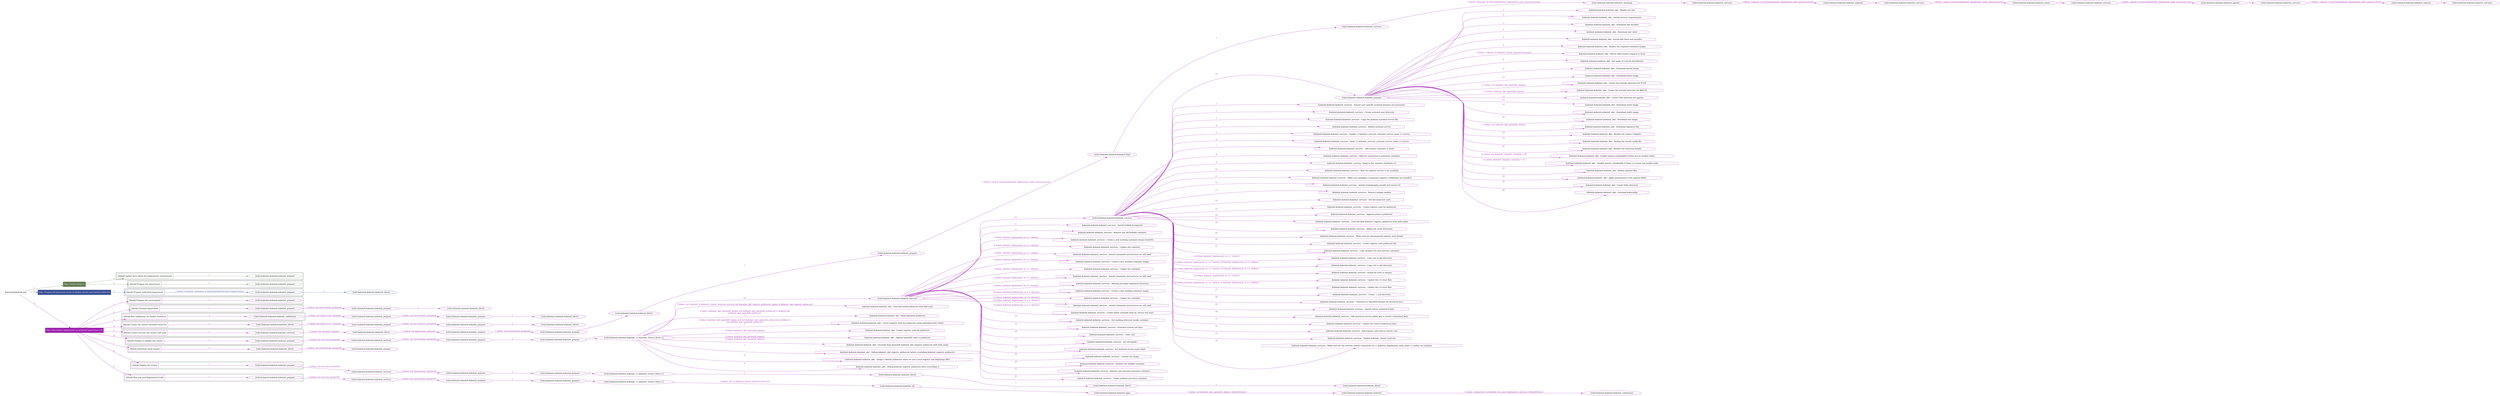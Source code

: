 digraph {
	graph [concentrate=true ordering=in rankdir=LR ratio=fill]
	edge [esep=5 sep=10]
	"kubeinit/playbook.yml" [id=root_node style=dotted]
	play_6b01f119 [label="Play: Initial setup (1)" color="#627b51" fontcolor="#ffffff" id=play_6b01f119 shape=box style=filled tooltip=localhost]
	"kubeinit/playbook.yml" -> play_6b01f119 [label="1 " color="#627b51" fontcolor="#627b51" id=edge_0e6b8274 labeltooltip="1 " tooltip="1 "]
	subgraph "kubeinit.kubeinit.kubeinit_prepare" {
		role_12e9d688 [label="[role] kubeinit.kubeinit.kubeinit_prepare" color="#627b51" id=role_12e9d688 tooltip="kubeinit.kubeinit.kubeinit_prepare"]
	}
	subgraph "kubeinit.kubeinit.kubeinit_prepare" {
		role_a6970807 [label="[role] kubeinit.kubeinit.kubeinit_prepare" color="#627b51" id=role_a6970807 tooltip="kubeinit.kubeinit.kubeinit_prepare"]
	}
	subgraph "Play: Initial setup (1)" {
		play_6b01f119 -> block_c36ad104 [label=1 color="#627b51" fontcolor="#627b51" id=edge_57f77101 labeltooltip=1 tooltip=1]
		subgraph cluster_block_c36ad104 {
			block_c36ad104 [label="[block] Gather facts about the deployment environment" color="#627b51" id=block_c36ad104 labeltooltip="Gather facts about the deployment environment" shape=box tooltip="Gather facts about the deployment environment"]
			block_c36ad104 -> role_12e9d688 [label="1 " color="#627b51" fontcolor="#627b51" id=edge_a6c8e911 labeltooltip="1 " tooltip="1 "]
		}
		play_6b01f119 -> block_74dfea87 [label=2 color="#627b51" fontcolor="#627b51" id=edge_cfc34dd5 labeltooltip=2 tooltip=2]
		subgraph cluster_block_74dfea87 {
			block_74dfea87 [label="[block] Prepare the hypervisors" color="#627b51" id=block_74dfea87 labeltooltip="Prepare the hypervisors" shape=box tooltip="Prepare the hypervisors"]
			block_74dfea87 -> role_a6970807 [label="1 " color="#627b51" fontcolor="#627b51" id=edge_df7b4f0a labeltooltip="1 " tooltip="1 "]
		}
	}
	play_11a14009 [label="Play: Prepare all hypervisor hosts to deploy service and cluster nodes (0)" color="#384e94" fontcolor="#ffffff" id=play_11a14009 shape=box style=filled tooltip="Play: Prepare all hypervisor hosts to deploy service and cluster nodes (0)"]
	"kubeinit/playbook.yml" -> play_11a14009 [label="2 " color="#384e94" fontcolor="#384e94" id=edge_da2bd3c5 labeltooltip="2 " tooltip="2 "]
	subgraph "kubeinit.kubeinit.kubeinit_libvirt" {
		role_afe6960c [label="[role] kubeinit.kubeinit.kubeinit_libvirt" color="#384e94" id=role_afe6960c tooltip="kubeinit.kubeinit.kubeinit_libvirt"]
	}
	subgraph "kubeinit.kubeinit.kubeinit_prepare" {
		role_d658faea [label="[role] kubeinit.kubeinit.kubeinit_prepare" color="#384e94" id=role_d658faea tooltip="kubeinit.kubeinit.kubeinit_prepare"]
		role_d658faea -> role_afe6960c [label="1 " color="#384e94" fontcolor="#384e94" id=edge_b61eb505 labeltooltip="1 " tooltip="1 "]
	}
	subgraph "Play: Prepare all hypervisor hosts to deploy service and cluster nodes (0)" {
		play_11a14009 -> block_240fe611 [label=1 color="#384e94" fontcolor="#384e94" id=edge_bfe19447 labeltooltip=1 tooltip=1]
		subgraph cluster_block_240fe611 {
			block_240fe611 [label="[block] Prepare individual hypervisors" color="#384e94" id=block_240fe611 labeltooltip="Prepare individual hypervisors" shape=box tooltip="Prepare individual hypervisors"]
			block_240fe611 -> role_d658faea [label="1 [when: inventory_hostname in hostvars['kubeinit-facts'].hypervisors]" color="#384e94" fontcolor="#384e94" id=edge_86c84667 labeltooltip="1 [when: inventory_hostname in hostvars['kubeinit-facts'].hypervisors]" tooltip="1 [when: inventory_hostname in hostvars['kubeinit-facts'].hypervisors]"]
		}
	}
	play_733ce718 [label="Play: Run cluster deployment on prepared hypervisors (1)" color="#9e1fad" fontcolor="#ffffff" id=play_733ce718 shape=box style=filled tooltip=localhost]
	"kubeinit/playbook.yml" -> play_733ce718 [label="3 " color="#9e1fad" fontcolor="#9e1fad" id=edge_ca2f5aad labeltooltip="3 " tooltip="3 "]
	subgraph "kubeinit.kubeinit.kubeinit_prepare" {
		role_c03ed5c9 [label="[role] kubeinit.kubeinit.kubeinit_prepare" color="#9e1fad" id=role_c03ed5c9 tooltip="kubeinit.kubeinit.kubeinit_prepare"]
	}
	subgraph "kubeinit.kubeinit.kubeinit_libvirt" {
		role_b3076f9a [label="[role] kubeinit.kubeinit.kubeinit_libvirt" color="#9e1fad" id=role_b3076f9a tooltip="kubeinit.kubeinit.kubeinit_libvirt"]
	}
	subgraph "kubeinit.kubeinit.kubeinit_prepare" {
		role_d14c53f7 [label="[role] kubeinit.kubeinit.kubeinit_prepare" color="#9e1fad" id=role_d14c53f7 tooltip="kubeinit.kubeinit.kubeinit_prepare"]
		role_d14c53f7 -> role_b3076f9a [label="1 " color="#9e1fad" fontcolor="#9e1fad" id=edge_b2ac67c0 labeltooltip="1 " tooltip="1 "]
	}
	subgraph "kubeinit.kubeinit.kubeinit_prepare" {
		role_55f8d7d0 [label="[role] kubeinit.kubeinit.kubeinit_prepare" color="#9e1fad" id=role_55f8d7d0 tooltip="kubeinit.kubeinit.kubeinit_prepare"]
		role_55f8d7d0 -> role_d14c53f7 [label="1 [when: not environment_prepared]" color="#9e1fad" fontcolor="#9e1fad" id=edge_fcd90d3d labeltooltip="1 [when: not environment_prepared]" tooltip="1 [when: not environment_prepared]"]
	}
	subgraph "kubeinit.kubeinit.kubeinit_libvirt" {
		role_b98b1028 [label="[role] kubeinit.kubeinit.kubeinit_libvirt" color="#9e1fad" id=role_b98b1028 tooltip="kubeinit.kubeinit.kubeinit_libvirt"]
	}
	subgraph "kubeinit.kubeinit.kubeinit_prepare" {
		role_6ae7d076 [label="[role] kubeinit.kubeinit.kubeinit_prepare" color="#9e1fad" id=role_6ae7d076 tooltip="kubeinit.kubeinit.kubeinit_prepare"]
		role_6ae7d076 -> role_b98b1028 [label="1 " color="#9e1fad" fontcolor="#9e1fad" id=edge_a51ffc3c labeltooltip="1 " tooltip="1 "]
	}
	subgraph "kubeinit.kubeinit.kubeinit_prepare" {
		role_9e4f792f [label="[role] kubeinit.kubeinit.kubeinit_prepare" color="#9e1fad" id=role_9e4f792f tooltip="kubeinit.kubeinit.kubeinit_prepare"]
		role_9e4f792f -> role_6ae7d076 [label="1 [when: not environment_prepared]" color="#9e1fad" fontcolor="#9e1fad" id=edge_f043b813 labeltooltip="1 [when: not environment_prepared]" tooltip="1 [when: not environment_prepared]"]
	}
	subgraph "kubeinit.kubeinit.kubeinit_validations" {
		role_3826b63f [label="[role] kubeinit.kubeinit.kubeinit_validations" color="#9e1fad" id=role_3826b63f tooltip="kubeinit.kubeinit.kubeinit_validations"]
		role_3826b63f -> role_9e4f792f [label="1 [when: not hypervisors_cleaned]" color="#9e1fad" fontcolor="#9e1fad" id=edge_55c27b3d labeltooltip="1 [when: not hypervisors_cleaned]" tooltip="1 [when: not hypervisors_cleaned]"]
	}
	subgraph "kubeinit.kubeinit.kubeinit_libvirt" {
		role_c8973586 [label="[role] kubeinit.kubeinit.kubeinit_libvirt" color="#9e1fad" id=role_c8973586 tooltip="kubeinit.kubeinit.kubeinit_libvirt"]
	}
	subgraph "kubeinit.kubeinit.kubeinit_prepare" {
		role_d3da1a8c [label="[role] kubeinit.kubeinit.kubeinit_prepare" color="#9e1fad" id=role_d3da1a8c tooltip="kubeinit.kubeinit.kubeinit_prepare"]
		role_d3da1a8c -> role_c8973586 [label="1 " color="#9e1fad" fontcolor="#9e1fad" id=edge_a904d3b0 labeltooltip="1 " tooltip="1 "]
	}
	subgraph "kubeinit.kubeinit.kubeinit_prepare" {
		role_0ec2bb20 [label="[role] kubeinit.kubeinit.kubeinit_prepare" color="#9e1fad" id=role_0ec2bb20 tooltip="kubeinit.kubeinit.kubeinit_prepare"]
		role_0ec2bb20 -> role_d3da1a8c [label="1 [when: not environment_prepared]" color="#9e1fad" fontcolor="#9e1fad" id=edge_3c955c80 labeltooltip="1 [when: not environment_prepared]" tooltip="1 [when: not environment_prepared]"]
	}
	subgraph "kubeinit.kubeinit.kubeinit_libvirt" {
		role_194bff40 [label="[role] kubeinit.kubeinit.kubeinit_libvirt" color="#9e1fad" id=role_194bff40 tooltip="kubeinit.kubeinit.kubeinit_libvirt"]
		role_194bff40 -> role_0ec2bb20 [label="1 [when: not hypervisors_cleaned]" color="#9e1fad" fontcolor="#9e1fad" id=edge_13407d3d labeltooltip="1 [when: not hypervisors_cleaned]" tooltip="1 [when: not hypervisors_cleaned]"]
	}
	subgraph "kubeinit.kubeinit.kubeinit_services" {
		role_187ef8ad [label="[role] kubeinit.kubeinit.kubeinit_services" color="#9e1fad" id=role_187ef8ad tooltip="kubeinit.kubeinit.kubeinit_services"]
	}
	subgraph "kubeinit.kubeinit.kubeinit_registry" {
		role_64f97fb9 [label="[role] kubeinit.kubeinit.kubeinit_registry" color="#9e1fad" id=role_64f97fb9 tooltip="kubeinit.kubeinit.kubeinit_registry"]
		role_64f97fb9 -> role_187ef8ad [label="1 " color="#9e1fad" fontcolor="#9e1fad" id=edge_ddacc887 labeltooltip="1 " tooltip="1 "]
	}
	subgraph "kubeinit.kubeinit.kubeinit_services" {
		role_7cb73f99 [label="[role] kubeinit.kubeinit.kubeinit_services" color="#9e1fad" id=role_7cb73f99 tooltip="kubeinit.kubeinit.kubeinit_services"]
		role_7cb73f99 -> role_64f97fb9 [label="1 [when: 'registry' in hostvars[kubeinit_deployment_node_name].services]" color="#9e1fad" fontcolor="#9e1fad" id=edge_994c9553 labeltooltip="1 [when: 'registry' in hostvars[kubeinit_deployment_node_name].services]" tooltip="1 [when: 'registry' in hostvars[kubeinit_deployment_node_name].services]"]
	}
	subgraph "kubeinit.kubeinit.kubeinit_apache" {
		role_b9270464 [label="[role] kubeinit.kubeinit.kubeinit_apache" color="#9e1fad" id=role_b9270464 tooltip="kubeinit.kubeinit.kubeinit_apache"]
		role_b9270464 -> role_7cb73f99 [label="1 " color="#9e1fad" fontcolor="#9e1fad" id=edge_29949269 labeltooltip="1 " tooltip="1 "]
	}
	subgraph "kubeinit.kubeinit.kubeinit_services" {
		role_972f0ba7 [label="[role] kubeinit.kubeinit.kubeinit_services" color="#9e1fad" id=role_972f0ba7 tooltip="kubeinit.kubeinit.kubeinit_services"]
		role_972f0ba7 -> role_b9270464 [label="1 [when: 'apache' in hostvars[kubeinit_deployment_node_name].services]" color="#9e1fad" fontcolor="#9e1fad" id=edge_0a8be938 labeltooltip="1 [when: 'apache' in hostvars[kubeinit_deployment_node_name].services]" tooltip="1 [when: 'apache' in hostvars[kubeinit_deployment_node_name].services]"]
	}
	subgraph "kubeinit.kubeinit.kubeinit_nexus" {
		role_cecbc3d1 [label="[role] kubeinit.kubeinit.kubeinit_nexus" color="#9e1fad" id=role_cecbc3d1 tooltip="kubeinit.kubeinit.kubeinit_nexus"]
		role_cecbc3d1 -> role_972f0ba7 [label="1 " color="#9e1fad" fontcolor="#9e1fad" id=edge_cc75b2cf labeltooltip="1 " tooltip="1 "]
	}
	subgraph "kubeinit.kubeinit.kubeinit_services" {
		role_28998c5a [label="[role] kubeinit.kubeinit.kubeinit_services" color="#9e1fad" id=role_28998c5a tooltip="kubeinit.kubeinit.kubeinit_services"]
		role_28998c5a -> role_cecbc3d1 [label="1 [when: 'nexus' in hostvars[kubeinit_deployment_node_name].services]" color="#9e1fad" fontcolor="#9e1fad" id=edge_07371985 labeltooltip="1 [when: 'nexus' in hostvars[kubeinit_deployment_node_name].services]" tooltip="1 [when: 'nexus' in hostvars[kubeinit_deployment_node_name].services]"]
	}
	subgraph "kubeinit.kubeinit.kubeinit_haproxy" {
		role_1b37d83a [label="[role] kubeinit.kubeinit.kubeinit_haproxy" color="#9e1fad" id=role_1b37d83a tooltip="kubeinit.kubeinit.kubeinit_haproxy"]
		role_1b37d83a -> role_28998c5a [label="1 " color="#9e1fad" fontcolor="#9e1fad" id=edge_dae3e44b labeltooltip="1 " tooltip="1 "]
	}
	subgraph "kubeinit.kubeinit.kubeinit_services" {
		role_1e0dd874 [label="[role] kubeinit.kubeinit.kubeinit_services" color="#9e1fad" id=role_1e0dd874 tooltip="kubeinit.kubeinit.kubeinit_services"]
		role_1e0dd874 -> role_1b37d83a [label="1 [when: 'haproxy' in hostvars[kubeinit_deployment_node_name].services]" color="#9e1fad" fontcolor="#9e1fad" id=edge_b6ceb431 labeltooltip="1 [when: 'haproxy' in hostvars[kubeinit_deployment_node_name].services]" tooltip="1 [when: 'haproxy' in hostvars[kubeinit_deployment_node_name].services]"]
	}
	subgraph "kubeinit.kubeinit.kubeinit_dnsmasq" {
		role_c55f3143 [label="[role] kubeinit.kubeinit.kubeinit_dnsmasq" color="#9e1fad" id=role_c55f3143 tooltip="kubeinit.kubeinit.kubeinit_dnsmasq"]
		role_c55f3143 -> role_1e0dd874 [label="1 " color="#9e1fad" fontcolor="#9e1fad" id=edge_8aec9919 labeltooltip="1 " tooltip="1 "]
	}
	subgraph "kubeinit.kubeinit.kubeinit_services" {
		role_18615b8e [label="[role] kubeinit.kubeinit.kubeinit_services" color="#9e1fad" id=role_18615b8e tooltip="kubeinit.kubeinit.kubeinit_services"]
		role_18615b8e -> role_c55f3143 [label="1 [when: 'dnsmasq' in hostvars[kubeinit_deployment_node_name].services]" color="#9e1fad" fontcolor="#9e1fad" id=edge_63c84163 labeltooltip="1 [when: 'dnsmasq' in hostvars[kubeinit_deployment_node_name].services]" tooltip="1 [when: 'dnsmasq' in hostvars[kubeinit_deployment_node_name].services]"]
	}
	subgraph "kubeinit.kubeinit.kubeinit_bind" {
		role_e9785c8a [label="[role] kubeinit.kubeinit.kubeinit_bind" color="#9e1fad" id=role_e9785c8a tooltip="kubeinit.kubeinit.kubeinit_bind"]
		role_e9785c8a -> role_18615b8e [label="1 " color="#9e1fad" fontcolor="#9e1fad" id=edge_650749fe labeltooltip="1 " tooltip="1 "]
	}
	subgraph "kubeinit.kubeinit.kubeinit_prepare" {
		role_290115b5 [label="[role] kubeinit.kubeinit.kubeinit_prepare" color="#9e1fad" id=role_290115b5 tooltip="kubeinit.kubeinit.kubeinit_prepare"]
		role_290115b5 -> role_e9785c8a [label="1 [when: 'bind' in hostvars[kubeinit_deployment_node_name].services]" color="#9e1fad" fontcolor="#9e1fad" id=edge_c2afc027 labeltooltip="1 [when: 'bind' in hostvars[kubeinit_deployment_node_name].services]" tooltip="1 [when: 'bind' in hostvars[kubeinit_deployment_node_name].services]"]
	}
	subgraph "kubeinit.kubeinit.kubeinit_libvirt" {
		role_769abf37 [label="[role] kubeinit.kubeinit.kubeinit_libvirt" color="#9e1fad" id=role_769abf37 tooltip="kubeinit.kubeinit.kubeinit_libvirt"]
		role_769abf37 -> role_290115b5 [label="1 " color="#9e1fad" fontcolor="#9e1fad" id=edge_f2ac2698 labeltooltip="1 " tooltip="1 "]
	}
	subgraph "kubeinit.kubeinit.kubeinit_prepare" {
		role_b907f609 [label="[role] kubeinit.kubeinit.kubeinit_prepare" color="#9e1fad" id=role_b907f609 tooltip="kubeinit.kubeinit.kubeinit_prepare"]
		role_b907f609 -> role_769abf37 [label="1 " color="#9e1fad" fontcolor="#9e1fad" id=edge_ef70ab27 labeltooltip="1 " tooltip="1 "]
	}
	subgraph "kubeinit.kubeinit.kubeinit_prepare" {
		role_b98c8b81 [label="[role] kubeinit.kubeinit.kubeinit_prepare" color="#9e1fad" id=role_b98c8b81 tooltip="kubeinit.kubeinit.kubeinit_prepare"]
		role_b98c8b81 -> role_b907f609 [label="1 [when: not environment_prepared]" color="#9e1fad" fontcolor="#9e1fad" id=edge_bfce6ea8 labeltooltip="1 [when: not environment_prepared]" tooltip="1 [when: not environment_prepared]"]
	}
	subgraph "kubeinit.kubeinit.kubeinit_libvirt" {
		role_108e6445 [label="[role] kubeinit.kubeinit.kubeinit_libvirt" color="#9e1fad" id=role_108e6445 tooltip="kubeinit.kubeinit.kubeinit_libvirt"]
		role_108e6445 -> role_b98c8b81 [label="1 [when: not hypervisors_cleaned]" color="#9e1fad" fontcolor="#9e1fad" id=edge_23e9949a labeltooltip="1 [when: not hypervisors_cleaned]" tooltip="1 [when: not hypervisors_cleaned]"]
	}
	subgraph "kubeinit.kubeinit.kubeinit_services" {
		role_539ccd57 [label="[role] kubeinit.kubeinit.kubeinit_services" color="#9e1fad" id=role_539ccd57 tooltip="kubeinit.kubeinit.kubeinit_services"]
		role_539ccd57 -> role_108e6445 [label="1 [when: not network_created]" color="#9e1fad" fontcolor="#9e1fad" id=edge_e1e13ed9 labeltooltip="1 [when: not network_created]" tooltip="1 [when: not network_created]"]
	}
	subgraph "kubeinit.kubeinit.kubeinit_prepare" {
		role_8917e738 [label="[role] kubeinit.kubeinit.kubeinit_prepare" color="#9e1fad" id=role_8917e738 tooltip="kubeinit.kubeinit.kubeinit_prepare"]
		task_6ab2b019 [label="kubeinit.kubeinit.kubeinit_okd : Render net info" color="#9e1fad" id=task_6ab2b019 shape=octagon tooltip="kubeinit.kubeinit.kubeinit_okd : Render net info"]
		role_8917e738 -> task_6ab2b019 [label="1 " color="#9e1fad" fontcolor="#9e1fad" id=edge_4c7a12e8 labeltooltip="1 " tooltip="1 "]
		task_fc06e03d [label="kubeinit.kubeinit.kubeinit_okd : Install services requirements" color="#9e1fad" id=task_fc06e03d shape=octagon tooltip="kubeinit.kubeinit.kubeinit_okd : Install services requirements"]
		role_8917e738 -> task_fc06e03d [label="2 " color="#9e1fad" fontcolor="#9e1fad" id=edge_d69889b9 labeltooltip="2 " tooltip="2 "]
		task_10e62d96 [label="kubeinit.kubeinit.kubeinit_okd : Download okd installer" color="#9e1fad" id=task_10e62d96 shape=octagon tooltip="kubeinit.kubeinit.kubeinit_okd : Download okd installer"]
		role_8917e738 -> task_10e62d96 [label="3 " color="#9e1fad" fontcolor="#9e1fad" id=edge_3d6b18f8 labeltooltip="3 " tooltip="3 "]
		task_3773fb0b [label="kubeinit.kubeinit.kubeinit_okd : Download okd client" color="#9e1fad" id=task_3773fb0b shape=octagon tooltip="kubeinit.kubeinit.kubeinit_okd : Download okd client"]
		role_8917e738 -> task_3773fb0b [label="4 " color="#9e1fad" fontcolor="#9e1fad" id=edge_e1660c76 labeltooltip="4 " tooltip="4 "]
		task_f7caa6a2 [label="kubeinit.kubeinit.kubeinit_okd : Install okd client and installer" color="#9e1fad" id=task_f7caa6a2 shape=octagon tooltip="kubeinit.kubeinit.kubeinit_okd : Install okd client and installer"]
		role_8917e738 -> task_f7caa6a2 [label="5 " color="#9e1fad" fontcolor="#9e1fad" id=edge_09ef44a4 labeltooltip="5 " tooltip="5 "]
		task_ec0c4ae9 [label="kubeinit.kubeinit.kubeinit_okd : Render the required container images" color="#9e1fad" id=task_ec0c4ae9 shape=octagon tooltip="kubeinit.kubeinit.kubeinit_okd : Render the required container images"]
		role_8917e738 -> task_ec0c4ae9 [label="6 " color="#9e1fad" fontcolor="#9e1fad" id=edge_2462c662 labeltooltip="6 " tooltip="6 "]
		task_0f630aa8 [label="kubeinit.kubeinit.kubeinit_okd : Mirror OKD remote registry to local" color="#9e1fad" id=task_0f630aa8 shape=octagon tooltip="kubeinit.kubeinit.kubeinit_okd : Mirror OKD remote registry to local"]
		role_8917e738 -> task_0f630aa8 [label="7 [when: 'registry' in kubeinit_cluster_hostvars.services]" color="#9e1fad" fontcolor="#9e1fad" id=edge_2846a71a labeltooltip="7 [when: 'registry' in kubeinit_cluster_hostvars.services]" tooltip="7 [when: 'registry' in kubeinit_cluster_hostvars.services]"]
		task_e792cd30 [label="kubeinit.kubeinit.kubeinit_okd : Set name of CoreOS distribution" color="#9e1fad" id=task_e792cd30 shape=octagon tooltip="kubeinit.kubeinit.kubeinit_okd : Set name of CoreOS distribution"]
		role_8917e738 -> task_e792cd30 [label="8 " color="#9e1fad" fontcolor="#9e1fad" id=edge_bb035e9c labeltooltip="8 " tooltip="8 "]
		task_57f788d5 [label="kubeinit.kubeinit.kubeinit_okd : Download kernel image" color="#9e1fad" id=task_57f788d5 shape=octagon tooltip="kubeinit.kubeinit.kubeinit_okd : Download kernel image"]
		role_8917e738 -> task_57f788d5 [label="9 " color="#9e1fad" fontcolor="#9e1fad" id=edge_98d1cc69 labeltooltip="9 " tooltip="9 "]
		task_1e32e525 [label="kubeinit.kubeinit.kubeinit_okd : Download initrd image" color="#9e1fad" id=task_1e32e525 shape=octagon tooltip="kubeinit.kubeinit.kubeinit_okd : Download initrd image"]
		role_8917e738 -> task_1e32e525 [label="10 " color="#9e1fad" fontcolor="#9e1fad" id=edge_abbb000d labeltooltip="10 " tooltip="10 "]
		task_bf9593aa [label="kubeinit.kubeinit.kubeinit_okd : Create the treeinfo directory for FCOS" color="#9e1fad" id=task_bf9593aa shape=octagon tooltip="kubeinit.kubeinit.kubeinit_okd : Create the treeinfo directory for FCOS"]
		role_8917e738 -> task_bf9593aa [label="11 [when: not kubeinit_okd_openshift_deploy]" color="#9e1fad" fontcolor="#9e1fad" id=edge_b1f5ece0 labeltooltip="11 [when: not kubeinit_okd_openshift_deploy]" tooltip="11 [when: not kubeinit_okd_openshift_deploy]"]
		task_4059ba88 [label="kubeinit.kubeinit.kubeinit_okd : Create the treeinfo directory for RHCOS" color="#9e1fad" id=task_4059ba88 shape=octagon tooltip="kubeinit.kubeinit.kubeinit_okd : Create the treeinfo directory for RHCOS"]
		role_8917e738 -> task_4059ba88 [label="12 [when: kubeinit_okd_openshift_deploy]" color="#9e1fad" fontcolor="#9e1fad" id=edge_7fffbe3b labeltooltip="12 [when: kubeinit_okd_openshift_deploy]" tooltip="12 [when: kubeinit_okd_openshift_deploy]"]
		task_c619f158 [label="kubeinit.kubeinit.kubeinit_okd : Create OKD directory for apache" color="#9e1fad" id=task_c619f158 shape=octagon tooltip="kubeinit.kubeinit.kubeinit_okd : Create OKD directory for apache"]
		role_8917e738 -> task_c619f158 [label="13 " color="#9e1fad" fontcolor="#9e1fad" id=edge_85b3c553 labeltooltip="13 " tooltip="13 "]
		task_44f57fbb [label="kubeinit.kubeinit.kubeinit_okd : Download initrd image" color="#9e1fad" id=task_44f57fbb shape=octagon tooltip="kubeinit.kubeinit.kubeinit_okd : Download initrd image"]
		role_8917e738 -> task_44f57fbb [label="14 " color="#9e1fad" fontcolor="#9e1fad" id=edge_cfd8c58a labeltooltip="14 " tooltip="14 "]
		task_3befef96 [label="kubeinit.kubeinit.kubeinit_okd : Download rootfs image" color="#9e1fad" id=task_3befef96 shape=octagon tooltip="kubeinit.kubeinit.kubeinit_okd : Download rootfs image"]
		role_8917e738 -> task_3befef96 [label="15 " color="#9e1fad" fontcolor="#9e1fad" id=edge_b9d6efba labeltooltip="15 " tooltip="15 "]
		task_3a6eb000 [label="kubeinit.kubeinit.kubeinit_okd : Download raw image" color="#9e1fad" id=task_3a6eb000 shape=octagon tooltip="kubeinit.kubeinit.kubeinit_okd : Download raw image"]
		role_8917e738 -> task_3a6eb000 [label="16 " color="#9e1fad" fontcolor="#9e1fad" id=edge_7840e5a4 labeltooltip="16 " tooltip="16 "]
		task_e82d2293 [label="kubeinit.kubeinit.kubeinit_okd : Download signature file" color="#9e1fad" id=task_e82d2293 shape=octagon tooltip="kubeinit.kubeinit.kubeinit_okd : Download signature file"]
		role_8917e738 -> task_e82d2293 [label="17 [when: not kubeinit_okd_openshift_deploy]" color="#9e1fad" fontcolor="#9e1fad" id=edge_c209bbda labeltooltip="17 [when: not kubeinit_okd_openshift_deploy]" tooltip="17 [when: not kubeinit_okd_openshift_deploy]"]
		task_790d0aa6 [label="kubeinit.kubeinit.kubeinit_okd : Render the cluster template" color="#9e1fad" id=task_790d0aa6 shape=octagon tooltip="kubeinit.kubeinit.kubeinit_okd : Render the cluster template"]
		role_8917e738 -> task_790d0aa6 [label="18 " color="#9e1fad" fontcolor="#9e1fad" id=edge_bc30bb28 labeltooltip="18 " tooltip="18 "]
		task_0b42b4b1 [label="kubeinit.kubeinit.kubeinit_okd : Backup the install config file" color="#9e1fad" id=task_0b42b4b1 shape=octagon tooltip="kubeinit.kubeinit.kubeinit_okd : Backup the install config file"]
		role_8917e738 -> task_0b42b4b1 [label="19 " color="#9e1fad" fontcolor="#9e1fad" id=edge_74ac8595 labeltooltip="19 " tooltip="19 "]
		task_b3fcbc07 [label="kubeinit.kubeinit.kubeinit_okd : Render the bootstrap details" color="#9e1fad" id=task_b3fcbc07 shape=octagon tooltip="kubeinit.kubeinit.kubeinit_okd : Render the bootstrap details"]
		role_8917e738 -> task_b3fcbc07 [label="20 " color="#9e1fad" fontcolor="#9e1fad" id=edge_090d6887 labeltooltip="20 " tooltip="20 "]
		task_037c4a0c [label="kubeinit.kubeinit.kubeinit_okd : Enable master schedulable if there are no worker nodes" color="#9e1fad" id=task_037c4a0c shape=octagon tooltip="kubeinit.kubeinit.kubeinit_okd : Enable master schedulable if there are no worker nodes"]
		role_8917e738 -> task_037c4a0c [label="21 [when: not kubeinit_compute_count|int > 0]" color="#9e1fad" fontcolor="#9e1fad" id=edge_8f811881 labeltooltip="21 [when: not kubeinit_compute_count|int > 0]" tooltip="21 [when: not kubeinit_compute_count|int > 0]"]
		task_51776f49 [label="kubeinit.kubeinit.kubeinit_okd : Disable master schedulable if there is at least one worker node" color="#9e1fad" id=task_51776f49 shape=octagon tooltip="kubeinit.kubeinit.kubeinit_okd : Disable master schedulable if there is at least one worker node"]
		role_8917e738 -> task_51776f49 [label="22 [when: kubeinit_compute_count|int > 0]" color="#9e1fad" fontcolor="#9e1fad" id=edge_0ca7576e labeltooltip="22 [when: kubeinit_compute_count|int > 0]" tooltip="22 [when: kubeinit_compute_count|int > 0]"]
		task_b2e38585 [label="kubeinit.kubeinit.kubeinit_okd : Render ignition files" color="#9e1fad" id=task_b2e38585 shape=octagon tooltip="kubeinit.kubeinit.kubeinit_okd : Render ignition files"]
		role_8917e738 -> task_b2e38585 [label="23 " color="#9e1fad" fontcolor="#9e1fad" id=edge_c5f88d7f labeltooltip="23 " tooltip="23 "]
		task_006f32df [label="kubeinit.kubeinit.kubeinit_okd : Apply permissions to the apache folder" color="#9e1fad" id=task_006f32df shape=octagon tooltip="kubeinit.kubeinit.kubeinit_okd : Apply permissions to the apache folder"]
		role_8917e738 -> task_006f32df [label="24 " color="#9e1fad" fontcolor="#9e1fad" id=edge_9a8a10d0 labeltooltip="24 " tooltip="24 "]
		task_cc7e0021 [label="kubeinit.kubeinit.kubeinit_okd : Create kube directory" color="#9e1fad" id=task_cc7e0021 shape=octagon tooltip="kubeinit.kubeinit.kubeinit_okd : Create kube directory"]
		role_8917e738 -> task_cc7e0021 [label="25 " color="#9e1fad" fontcolor="#9e1fad" id=edge_a2ad2987 labeltooltip="25 " tooltip="25 "]
		task_12bfa9b5 [label="kubeinit.kubeinit.kubeinit_okd : Autoload kubeconfig" color="#9e1fad" id=task_12bfa9b5 shape=octagon tooltip="kubeinit.kubeinit.kubeinit_okd : Autoload kubeconfig"]
		role_8917e738 -> task_12bfa9b5 [label="26 " color="#9e1fad" fontcolor="#9e1fad" id=edge_f5321d3a labeltooltip="26 " tooltip="26 "]
	}
	subgraph "kubeinit.kubeinit.kubeinit_services" {
		role_2cf0d7ed [label="[role] kubeinit.kubeinit.kubeinit_services" color="#9e1fad" id=role_2cf0d7ed tooltip="kubeinit.kubeinit.kubeinit_services"]
		task_468d7cd9 [label="kubeinit.kubeinit.kubeinit_services : Ensure user specific systemd instance are persistent" color="#9e1fad" id=task_468d7cd9 shape=octagon tooltip="kubeinit.kubeinit.kubeinit_services : Ensure user specific systemd instance are persistent"]
		role_2cf0d7ed -> task_468d7cd9 [label="1 " color="#9e1fad" fontcolor="#9e1fad" id=edge_dce00cf5 labeltooltip="1 " tooltip="1 "]
		task_3441bb2b [label="kubeinit.kubeinit.kubeinit_services : Create systemd user directory" color="#9e1fad" id=task_3441bb2b shape=octagon tooltip="kubeinit.kubeinit.kubeinit_services : Create systemd user directory"]
		role_2cf0d7ed -> task_3441bb2b [label="2 " color="#9e1fad" fontcolor="#9e1fad" id=edge_e39bf792 labeltooltip="2 " tooltip="2 "]
		task_30ed918b [label="kubeinit.kubeinit.kubeinit_services : Copy the podman systemd service file" color="#9e1fad" id=task_30ed918b shape=octagon tooltip="kubeinit.kubeinit.kubeinit_services : Copy the podman systemd service file"]
		role_2cf0d7ed -> task_30ed918b [label="3 " color="#9e1fad" fontcolor="#9e1fad" id=edge_6cfd62b6 labeltooltip="3 " tooltip="3 "]
		task_70e4097f [label="kubeinit.kubeinit.kubeinit_services : Reload systemd service" color="#9e1fad" id=task_70e4097f shape=octagon tooltip="kubeinit.kubeinit.kubeinit_services : Reload systemd service"]
		role_2cf0d7ed -> task_70e4097f [label="4 " color="#9e1fad" fontcolor="#9e1fad" id=edge_6ab701e6 labeltooltip="4 " tooltip="4 "]
		task_1926feed [label="kubeinit.kubeinit.kubeinit_services : Enable {{ kubeinit_services_systemd_service_name }}.service" color="#9e1fad" id=task_1926feed shape=octagon tooltip="kubeinit.kubeinit.kubeinit_services : Enable {{ kubeinit_services_systemd_service_name }}.service"]
		role_2cf0d7ed -> task_1926feed [label="5 " color="#9e1fad" fontcolor="#9e1fad" id=edge_0ab64d84 labeltooltip="5 " tooltip="5 "]
		task_e04ae39e [label="kubeinit.kubeinit.kubeinit_services : Start {{ kubeinit_services_systemd_service_name }}.service" color="#9e1fad" id=task_e04ae39e shape=octagon tooltip="kubeinit.kubeinit.kubeinit_services : Start {{ kubeinit_services_systemd_service_name }}.service"]
		role_2cf0d7ed -> task_e04ae39e [label="6 " color="#9e1fad" fontcolor="#9e1fad" id=edge_eebd28bc labeltooltip="6 " tooltip="6 "]
		task_5d7b9103 [label="kubeinit.kubeinit.kubeinit_services : Add remote container to hosts" color="#9e1fad" id=task_5d7b9103 shape=octagon tooltip="kubeinit.kubeinit.kubeinit_services : Add remote container to hosts"]
		role_2cf0d7ed -> task_5d7b9103 [label="7 " color="#9e1fad" fontcolor="#9e1fad" id=edge_073404b7 labeltooltip="7 " tooltip="7 "]
		task_673fa282 [label="kubeinit.kubeinit.kubeinit_services : Wait for connection to provision container" color="#9e1fad" id=task_673fa282 shape=octagon tooltip="kubeinit.kubeinit.kubeinit_services : Wait for connection to provision container"]
		role_2cf0d7ed -> task_673fa282 [label="8 " color="#9e1fad" fontcolor="#9e1fad" id=edge_6540709b labeltooltip="8 " tooltip="8 "]
		task_c25c9c1e [label="kubeinit.kubeinit.kubeinit_services : Read in the contents of domain.crt" color="#9e1fad" id=task_c25c9c1e shape=octagon tooltip="kubeinit.kubeinit.kubeinit_services : Read in the contents of domain.crt"]
		role_2cf0d7ed -> task_c25c9c1e [label="9 " color="#9e1fad" fontcolor="#9e1fad" id=edge_b3c61806 labeltooltip="9 " tooltip="9 "]
		task_6e70f0bc [label="kubeinit.kubeinit.kubeinit_services : Wait for registry service to be available" color="#9e1fad" id=task_6e70f0bc shape=octagon tooltip="kubeinit.kubeinit.kubeinit_services : Wait for registry service to be available"]
		role_2cf0d7ed -> task_6e70f0bc [label="10 " color="#9e1fad" fontcolor="#9e1fad" id=edge_7af78be6 labeltooltip="10 " tooltip="10 "]
		task_46ebed79 [label="kubeinit.kubeinit.kubeinit_services : Make sure packages to generate registry credentials are installed" color="#9e1fad" id=task_46ebed79 shape=octagon tooltip="kubeinit.kubeinit.kubeinit_services : Make sure packages to generate registry credentials are installed"]
		role_2cf0d7ed -> task_46ebed79 [label="11 " color="#9e1fad" fontcolor="#9e1fad" id=edge_f00a47ea labeltooltip="11 " tooltip="11 "]
		task_50a30ef8 [label="kubeinit.kubeinit.kubeinit_services : Install cryptography, passlib and nexus3-cli" color="#9e1fad" id=task_50a30ef8 shape=octagon tooltip="kubeinit.kubeinit.kubeinit_services : Install cryptography, passlib and nexus3-cli"]
		role_2cf0d7ed -> task_50a30ef8 [label="12 " color="#9e1fad" fontcolor="#9e1fad" id=edge_644bc380 labeltooltip="12 " tooltip="12 "]
		task_14f9b9f1 [label="kubeinit.kubeinit.kubeinit_services : Remove nologin marker" color="#9e1fad" id=task_14f9b9f1 shape=octagon tooltip="kubeinit.kubeinit.kubeinit_services : Remove nologin marker"]
		role_2cf0d7ed -> task_14f9b9f1 [label="13 " color="#9e1fad" fontcolor="#9e1fad" id=edge_5dc8a0b5 labeltooltip="13 " tooltip="13 "]
		task_06ebdc3c [label="kubeinit.kubeinit.kubeinit_services : Set disconnected_auth" color="#9e1fad" id=task_06ebdc3c shape=octagon tooltip="kubeinit.kubeinit.kubeinit_services : Set disconnected_auth"]
		role_2cf0d7ed -> task_06ebdc3c [label="14 " color="#9e1fad" fontcolor="#9e1fad" id=edge_2dc54b05 labeltooltip="14 " tooltip="14 "]
		task_9656eb74 [label="kubeinit.kubeinit.kubeinit_services : Create registry auth for pullsecret" color="#9e1fad" id=task_9656eb74 shape=octagon tooltip="kubeinit.kubeinit.kubeinit_services : Create registry auth for pullsecret"]
		role_2cf0d7ed -> task_9656eb74 [label="15 " color="#9e1fad" fontcolor="#9e1fad" id=edge_464f00c9 labeltooltip="15 " tooltip="15 "]
		task_350cf952 [label="kubeinit.kubeinit.kubeinit_services : Append auths to pullsecret" color="#9e1fad" id=task_350cf952 shape=octagon tooltip="kubeinit.kubeinit.kubeinit_services : Append auths to pullsecret"]
		role_2cf0d7ed -> task_350cf952 [label="16 " color="#9e1fad" fontcolor="#9e1fad" id=edge_05eacc03 labeltooltip="16 " tooltip="16 "]
		task_45923e79 [label="kubeinit.kubeinit.kubeinit_services : Override final kubeinit_registry_pullsecret with both auths" color="#9e1fad" id=task_45923e79 shape=octagon tooltip="kubeinit.kubeinit.kubeinit_services : Override final kubeinit_registry_pullsecret with both auths"]
		role_2cf0d7ed -> task_45923e79 [label="17 " color="#9e1fad" fontcolor="#9e1fad" id=edge_dfe46143 labeltooltip="17 " tooltip="17 "]
		task_17595b5e [label="kubeinit.kubeinit.kubeinit_services : Debug the creds dictionary" color="#9e1fad" id=task_17595b5e shape=octagon tooltip="kubeinit.kubeinit.kubeinit_services : Debug the creds dictionary"]
		role_2cf0d7ed -> task_17595b5e [label="18 " color="#9e1fad" fontcolor="#9e1fad" id=edge_73f68f25 labeltooltip="18 " tooltip="18 "]
		task_fd26ddad [label="kubeinit.kubeinit.kubeinit_services : Write auth for disconnected registry auth details" color="#9e1fad" id=task_fd26ddad shape=octagon tooltip="kubeinit.kubeinit.kubeinit_services : Write auth for disconnected registry auth details"]
		role_2cf0d7ed -> task_fd26ddad [label="19 " color="#9e1fad" fontcolor="#9e1fad" id=edge_802df5d2 labeltooltip="19 " tooltip="19 "]
		task_06a02f8a [label="kubeinit.kubeinit.kubeinit_services : Create registry auth pullsecret file" color="#9e1fad" id=task_06a02f8a shape=octagon tooltip="kubeinit.kubeinit.kubeinit_services : Create registry auth pullsecret file"]
		role_2cf0d7ed -> task_06a02f8a [label="20 " color="#9e1fad" fontcolor="#9e1fad" id=edge_9660e777 labeltooltip="20 " tooltip="20 "]
		task_4440d0a5 [label="kubeinit.kubeinit.kubeinit_services : Copy domain cert into services container" color="#9e1fad" id=task_4440d0a5 shape=octagon tooltip="kubeinit.kubeinit.kubeinit_services : Copy domain cert into services container"]
		role_2cf0d7ed -> task_4440d0a5 [label="21 " color="#9e1fad" fontcolor="#9e1fad" id=edge_6226ae72 labeltooltip="21 " tooltip="21 "]
		task_0461ab34 [label="kubeinit.kubeinit.kubeinit_services : Copy cert to pki directory" color="#9e1fad" id=task_0461ab34 shape=octagon tooltip="kubeinit.kubeinit.kubeinit_services : Copy cert to pki directory"]
		role_2cf0d7ed -> task_0461ab34 [label="22 [when: kubeinit_deployment_os == 'centos']" color="#9e1fad" fontcolor="#9e1fad" id=edge_8a8082e9 labeltooltip="22 [when: kubeinit_deployment_os == 'centos']" tooltip="22 [when: kubeinit_deployment_os == 'centos']"]
		task_ae094432 [label="kubeinit.kubeinit.kubeinit_services : Copy cert to pki directory" color="#9e1fad" id=task_ae094432 shape=octagon tooltip="kubeinit.kubeinit.kubeinit_services : Copy cert to pki directory"]
		role_2cf0d7ed -> task_ae094432 [label="23 [when: kubeinit_deployment_os == 'ubuntu' or kubeinit_deployment_os == 'debian']" color="#9e1fad" fontcolor="#9e1fad" id=edge_7212b0d7 labeltooltip="23 [when: kubeinit_deployment_os == 'ubuntu' or kubeinit_deployment_os == 'debian']" tooltip="23 [when: kubeinit_deployment_os == 'ubuntu' or kubeinit_deployment_os == 'debian']"]
		task_0dffacdb [label="kubeinit.kubeinit.kubeinit_services : Install all certs in ubuntu" color="#9e1fad" id=task_0dffacdb shape=octagon tooltip="kubeinit.kubeinit.kubeinit_services : Install all certs in ubuntu"]
		role_2cf0d7ed -> task_0dffacdb [label="24 [when: kubeinit_deployment_os == 'ubuntu' or kubeinit_deployment_os == 'debian']" color="#9e1fad" fontcolor="#9e1fad" id=edge_ab3cd78d labeltooltip="24 [when: kubeinit_deployment_os == 'ubuntu' or kubeinit_deployment_os == 'debian']" tooltip="24 [when: kubeinit_deployment_os == 'ubuntu' or kubeinit_deployment_os == 'debian']"]
		task_2c527e8b [label="kubeinit.kubeinit.kubeinit_services : Update the CA trust files" color="#9e1fad" id=task_2c527e8b shape=octagon tooltip="kubeinit.kubeinit.kubeinit_services : Update the CA trust files"]
		role_2cf0d7ed -> task_2c527e8b [label="25 [when: kubeinit_deployment_os == 'centos']" color="#9e1fad" fontcolor="#9e1fad" id=edge_56337641 labeltooltip="25 [when: kubeinit_deployment_os == 'centos']" tooltip="25 [when: kubeinit_deployment_os == 'centos']"]
		task_e7fdede7 [label="kubeinit.kubeinit.kubeinit_services : Update the CA trust files" color="#9e1fad" id=task_e7fdede7 shape=octagon tooltip="kubeinit.kubeinit.kubeinit_services : Update the CA trust files"]
		role_2cf0d7ed -> task_e7fdede7 [label="26 [when: kubeinit_deployment_os == 'ubuntu' or kubeinit_deployment_os == 'debian']" color="#9e1fad" fontcolor="#9e1fad" id=edge_7b1749e7 labeltooltip="26 [when: kubeinit_deployment_os == 'ubuntu' or kubeinit_deployment_os == 'debian']" tooltip="26 [when: kubeinit_deployment_os == 'ubuntu' or kubeinit_deployment_os == 'debian']"]
		task_57754ea9 [label="kubeinit.kubeinit.kubeinit_services : Create ~/.ssh directory" color="#9e1fad" id=task_57754ea9 shape=octagon tooltip="kubeinit.kubeinit.kubeinit_services : Create ~/.ssh directory"]
		role_2cf0d7ed -> task_57754ea9 [label="27 " color="#9e1fad" fontcolor="#9e1fad" id=edge_9d592aec labeltooltip="27 " tooltip="27 "]
		task_21790ce9 [label="kubeinit.kubeinit.kubeinit_services : Generate an OpenSSH keypair for provision host" color="#9e1fad" id=task_21790ce9 shape=octagon tooltip="kubeinit.kubeinit.kubeinit_services : Generate an OpenSSH keypair for provision host"]
		role_2cf0d7ed -> task_21790ce9 [label="28 " color="#9e1fad" fontcolor="#9e1fad" id=edge_df330ef7 labeltooltip="28 " tooltip="28 "]
		task_240d3872 [label="kubeinit.kubeinit.kubeinit_services : Install cluster authorized keys" color="#9e1fad" id=task_240d3872 shape=octagon tooltip="kubeinit.kubeinit.kubeinit_services : Install cluster authorized keys"]
		role_2cf0d7ed -> task_240d3872 [label="29 " color="#9e1fad" fontcolor="#9e1fad" id=edge_18a313f1 labeltooltip="29 " tooltip="29 "]
		task_9013b16f [label="kubeinit.kubeinit.kubeinit_services : Add provision service public key to cluster authorized_keys" color="#9e1fad" id=task_9013b16f shape=octagon tooltip="kubeinit.kubeinit.kubeinit_services : Add provision service public key to cluster authorized_keys"]
		role_2cf0d7ed -> task_9013b16f [label="30 " color="#9e1fad" fontcolor="#9e1fad" id=edge_74dd0b22 labeltooltip="30 " tooltip="30 "]
		task_3da0a796 [label="kubeinit.kubeinit.kubeinit_services : Update the cluster authorized_keys" color="#9e1fad" id=task_3da0a796 shape=octagon tooltip="kubeinit.kubeinit.kubeinit_services : Update the cluster authorized_keys"]
		role_2cf0d7ed -> task_3da0a796 [label="31 " color="#9e1fad" fontcolor="#9e1fad" id=edge_6555efc7 labeltooltip="31 " tooltip="31 "]
		task_f05be0b5 [label="kubeinit.kubeinit.kubeinit_services : Add registry auth info to cluster vars" color="#9e1fad" id=task_f05be0b5 shape=octagon tooltip="kubeinit.kubeinit.kubeinit_services : Add registry auth info to cluster vars"]
		role_2cf0d7ed -> task_f05be0b5 [label="32 " color="#9e1fad" fontcolor="#9e1fad" id=edge_de692891 labeltooltip="32 " tooltip="32 "]
		task_4871ad85 [label="kubeinit.kubeinit.kubeinit_services : Update kubeinit_cluster_hostvars" color="#9e1fad" id=task_4871ad85 shape=octagon tooltip="kubeinit.kubeinit.kubeinit_services : Update kubeinit_cluster_hostvars"]
		role_2cf0d7ed -> task_4871ad85 [label="33 " color="#9e1fad" fontcolor="#9e1fad" id=edge_9f9c9436 labeltooltip="33 " tooltip="33 "]
		task_552c2cdf [label="kubeinit.kubeinit.kubeinit_services : Make sure we can execute remote commands on {{ kubeinit_deployment_node_name }} before we continue" color="#9e1fad" id=task_552c2cdf shape=octagon tooltip="kubeinit.kubeinit.kubeinit_services : Make sure we can execute remote commands on {{ kubeinit_deployment_node_name }} before we continue"]
		role_2cf0d7ed -> task_552c2cdf [label="34 " color="#9e1fad" fontcolor="#9e1fad" id=edge_6415baa8 labeltooltip="34 " tooltip="34 "]
		role_2cf0d7ed -> role_8917e738 [label="35 " color="#9e1fad" fontcolor="#9e1fad" id=edge_1201849d labeltooltip="35 " tooltip="35 "]
	}
	subgraph "kubeinit.kubeinit.kubeinit_services" {
		role_9ad28363 [label="[role] kubeinit.kubeinit.kubeinit_services" color="#9e1fad" id=role_9ad28363 tooltip="kubeinit.kubeinit.kubeinit_services"]
		task_03f12db5 [label="kubeinit.kubeinit.kubeinit_services : Install buildah if required" color="#9e1fad" id=task_03f12db5 shape=octagon tooltip="kubeinit.kubeinit.kubeinit_services : Install buildah if required"]
		role_9ad28363 -> task_03f12db5 [label="1 " color="#9e1fad" fontcolor="#9e1fad" id=edge_f7e6361a labeltooltip="1 " tooltip="1 "]
		task_36d273d4 [label="kubeinit.kubeinit.kubeinit_services : Remove any old buildah container" color="#9e1fad" id=task_36d273d4 shape=octagon tooltip="kubeinit.kubeinit.kubeinit_services : Remove any old buildah container"]
		role_9ad28363 -> task_36d273d4 [label="2 " color="#9e1fad" fontcolor="#9e1fad" id=edge_b46712c3 labeltooltip="2 " tooltip="2 "]
		task_54541f2b [label="kubeinit.kubeinit.kubeinit_services : Create a new working container image (CentOS)" color="#9e1fad" id=task_54541f2b shape=octagon tooltip="kubeinit.kubeinit.kubeinit_services : Create a new working container image (CentOS)"]
		role_9ad28363 -> task_54541f2b [label="3 [when: kubeinit_deployment_os == 'centos']" color="#9e1fad" fontcolor="#9e1fad" id=edge_255a66cf labeltooltip="3 [when: kubeinit_deployment_os == 'centos']" tooltip="3 [when: kubeinit_deployment_os == 'centos']"]
		task_c4d08061 [label="kubeinit.kubeinit.kubeinit_services : Update the container" color="#9e1fad" id=task_c4d08061 shape=octagon tooltip="kubeinit.kubeinit.kubeinit_services : Update the container"]
		role_9ad28363 -> task_c4d08061 [label="4 [when: kubeinit_deployment_os == 'centos']" color="#9e1fad" fontcolor="#9e1fad" id=edge_23d96dae labeltooltip="4 [when: kubeinit_deployment_os == 'centos']" tooltip="4 [when: kubeinit_deployment_os == 'centos']"]
		task_ab2ff44f [label="kubeinit.kubeinit.kubeinit_services : Install commands and services we will need" color="#9e1fad" id=task_ab2ff44f shape=octagon tooltip="kubeinit.kubeinit.kubeinit_services : Install commands and services we will need"]
		role_9ad28363 -> task_ab2ff44f [label="5 [when: kubeinit_deployment_os == 'centos']" color="#9e1fad" fontcolor="#9e1fad" id=edge_84d37bce labeltooltip="5 [when: kubeinit_deployment_os == 'centos']" tooltip="5 [when: kubeinit_deployment_os == 'centos']"]
		task_0571aeb6 [label="kubeinit.kubeinit.kubeinit_services : Create a new working container image" color="#9e1fad" id=task_0571aeb6 shape=octagon tooltip="kubeinit.kubeinit.kubeinit_services : Create a new working container image"]
		role_9ad28363 -> task_0571aeb6 [label="6 [when: kubeinit_deployment_os == 'debian']" color="#9e1fad" fontcolor="#9e1fad" id=edge_017080de labeltooltip="6 [when: kubeinit_deployment_os == 'debian']" tooltip="6 [when: kubeinit_deployment_os == 'debian']"]
		task_8b612b6d [label="kubeinit.kubeinit.kubeinit_services : Update the container" color="#9e1fad" id=task_8b612b6d shape=octagon tooltip="kubeinit.kubeinit.kubeinit_services : Update the container"]
		role_9ad28363 -> task_8b612b6d [label="7 [when: kubeinit_deployment_os == 'debian']" color="#9e1fad" fontcolor="#9e1fad" id=edge_be97b05f labeltooltip="7 [when: kubeinit_deployment_os == 'debian']" tooltip="7 [when: kubeinit_deployment_os == 'debian']"]
		task_9f5f7c76 [label="kubeinit.kubeinit.kubeinit_services : Install commands and services we will need" color="#9e1fad" id=task_9f5f7c76 shape=octagon tooltip="kubeinit.kubeinit.kubeinit_services : Install commands and services we will need"]
		role_9ad28363 -> task_9f5f7c76 [label="8 [when: kubeinit_deployment_os == 'debian']" color="#9e1fad" fontcolor="#9e1fad" id=edge_8c51421b labeltooltip="8 [when: kubeinit_deployment_os == 'debian']" tooltip="8 [when: kubeinit_deployment_os == 'debian']"]
		task_03f567cb [label="kubeinit.kubeinit.kubeinit_services : Missing privilege separation directory" color="#9e1fad" id=task_03f567cb shape=octagon tooltip="kubeinit.kubeinit.kubeinit_services : Missing privilege separation directory"]
		role_9ad28363 -> task_03f567cb [label="9 [when: kubeinit_deployment_os == 'debian']" color="#9e1fad" fontcolor="#9e1fad" id=edge_b8b95e0f labeltooltip="9 [when: kubeinit_deployment_os == 'debian']" tooltip="9 [when: kubeinit_deployment_os == 'debian']"]
		task_5d1ce745 [label="kubeinit.kubeinit.kubeinit_services : Create a new working container image" color="#9e1fad" id=task_5d1ce745 shape=octagon tooltip="kubeinit.kubeinit.kubeinit_services : Create a new working container image"]
		role_9ad28363 -> task_5d1ce745 [label="10 [when: kubeinit_deployment_os == 'ubuntu']" color="#9e1fad" fontcolor="#9e1fad" id=edge_9ae53f11 labeltooltip="10 [when: kubeinit_deployment_os == 'ubuntu']" tooltip="10 [when: kubeinit_deployment_os == 'ubuntu']"]
		task_e18da4c0 [label="kubeinit.kubeinit.kubeinit_services : Update the container" color="#9e1fad" id=task_e18da4c0 shape=octagon tooltip="kubeinit.kubeinit.kubeinit_services : Update the container"]
		role_9ad28363 -> task_e18da4c0 [label="11 [when: kubeinit_deployment_os == 'ubuntu']" color="#9e1fad" fontcolor="#9e1fad" id=edge_ed88498c labeltooltip="11 [when: kubeinit_deployment_os == 'ubuntu']" tooltip="11 [when: kubeinit_deployment_os == 'ubuntu']"]
		task_0d7278e4 [label="kubeinit.kubeinit.kubeinit_services : Install commands and services we will need" color="#9e1fad" id=task_0d7278e4 shape=octagon tooltip="kubeinit.kubeinit.kubeinit_services : Install commands and services we will need"]
		role_9ad28363 -> task_0d7278e4 [label="12 [when: kubeinit_deployment_os == 'ubuntu']" color="#9e1fad" fontcolor="#9e1fad" id=edge_5e89cdc6 labeltooltip="12 [when: kubeinit_deployment_os == 'ubuntu']" tooltip="12 [when: kubeinit_deployment_os == 'ubuntu']"]
		task_9dafb2a5 [label="kubeinit.kubeinit.kubeinit_services : Create folder normally done by service ssh start" color="#9e1fad" id=task_9dafb2a5 shape=octagon tooltip="kubeinit.kubeinit.kubeinit_services : Create folder normally done by service ssh start"]
		role_9ad28363 -> task_9dafb2a5 [label="13 [when: kubeinit_deployment_os == 'ubuntu']" color="#9e1fad" fontcolor="#9e1fad" id=edge_77d4e02a labeltooltip="13 [when: kubeinit_deployment_os == 'ubuntu']" tooltip="13 [when: kubeinit_deployment_os == 'ubuntu']"]
		task_4b8bb0e5 [label="kubeinit.kubeinit.kubeinit_services : Set working directory inside container" color="#9e1fad" id=task_4b8bb0e5 shape=octagon tooltip="kubeinit.kubeinit.kubeinit_services : Set working directory inside container"]
		role_9ad28363 -> task_4b8bb0e5 [label="14 " color="#9e1fad" fontcolor="#9e1fad" id=edge_7c061869 labeltooltip="14 " tooltip="14 "]
		task_912a14e2 [label="kubeinit.kubeinit.kubeinit_services : Generate system ssh keys" color="#9e1fad" id=task_912a14e2 shape=octagon tooltip="kubeinit.kubeinit.kubeinit_services : Generate system ssh keys"]
		role_9ad28363 -> task_912a14e2 [label="15 " color="#9e1fad" fontcolor="#9e1fad" id=edge_2eb24edf labeltooltip="15 " tooltip="15 "]
		task_68f490dd [label="kubeinit.kubeinit.kubeinit_services : Clear cmd" color="#9e1fad" id=task_68f490dd shape=octagon tooltip="kubeinit.kubeinit.kubeinit_services : Clear cmd"]
		role_9ad28363 -> task_68f490dd [label="16 " color="#9e1fad" fontcolor="#9e1fad" id=edge_91937d97 labeltooltip="16 " tooltip="16 "]
		task_4d1ceff9 [label="kubeinit.kubeinit.kubeinit_services : Set entrypoint" color="#9e1fad" id=task_4d1ceff9 shape=octagon tooltip="kubeinit.kubeinit.kubeinit_services : Set entrypoint"]
		role_9ad28363 -> task_4d1ceff9 [label="17 " color="#9e1fad" fontcolor="#9e1fad" id=edge_1f850a79 labeltooltip="17 " tooltip="17 "]
		task_b9956a51 [label="kubeinit.kubeinit.kubeinit_services : Set kubeinit-cluster-name label" color="#9e1fad" id=task_b9956a51 shape=octagon tooltip="kubeinit.kubeinit.kubeinit_services : Set kubeinit-cluster-name label"]
		role_9ad28363 -> task_b9956a51 [label="18 " color="#9e1fad" fontcolor="#9e1fad" id=edge_f5ca9380 labeltooltip="18 " tooltip="18 "]
		task_99acb883 [label="kubeinit.kubeinit.kubeinit_services : Commit the image" color="#9e1fad" id=task_99acb883 shape=octagon tooltip="kubeinit.kubeinit.kubeinit_services : Commit the image"]
		role_9ad28363 -> task_99acb883 [label="19 " color="#9e1fad" fontcolor="#9e1fad" id=edge_a8ae5c5f labeltooltip="19 " tooltip="19 "]
		task_0ae50317 [label="kubeinit.kubeinit.kubeinit_services : Remove the buildah container" color="#9e1fad" id=task_0ae50317 shape=octagon tooltip="kubeinit.kubeinit.kubeinit_services : Remove the buildah container"]
		role_9ad28363 -> task_0ae50317 [label="20 " color="#9e1fad" fontcolor="#9e1fad" id=edge_de5f0d60 labeltooltip="20 " tooltip="20 "]
		task_99206b02 [label="kubeinit.kubeinit.kubeinit_services : Remove any previous provision container" color="#9e1fad" id=task_99206b02 shape=octagon tooltip="kubeinit.kubeinit.kubeinit_services : Remove any previous provision container"]
		role_9ad28363 -> task_99206b02 [label="21 " color="#9e1fad" fontcolor="#9e1fad" id=edge_219304d8 labeltooltip="21 " tooltip="21 "]
		task_4be273f2 [label="kubeinit.kubeinit.kubeinit_services : Create podman provision container" color="#9e1fad" id=task_4be273f2 shape=octagon tooltip="kubeinit.kubeinit.kubeinit_services : Create podman provision container"]
		role_9ad28363 -> task_4be273f2 [label="22 " color="#9e1fad" fontcolor="#9e1fad" id=edge_aa21deab labeltooltip="22 " tooltip="22 "]
		role_9ad28363 -> role_2cf0d7ed [label="23 " color="#9e1fad" fontcolor="#9e1fad" id=edge_fd098c0c labeltooltip="23 " tooltip="23 "]
	}
	subgraph "kubeinit.kubeinit.kubeinit_{{ kubeinit_cluster_distro }}" {
		role_f220e9ca [label="[role] kubeinit.kubeinit.kubeinit_{{ kubeinit_cluster_distro }}" color="#9e1fad" id=role_f220e9ca tooltip="kubeinit.kubeinit.kubeinit_{{ kubeinit_cluster_distro }}"]
		task_02b8f9e4 [label="kubeinit.kubeinit.kubeinit_okd : Override initial pullsecret with fake auth" color="#9e1fad" id=task_02b8f9e4 shape=octagon tooltip="kubeinit.kubeinit.kubeinit_okd : Override initial pullsecret with fake auth"]
		role_f220e9ca -> task_02b8f9e4 [label="1 [when: not 'registry' in kubeinit_cluster_hostvars.services and kubeinit_okd_registry_pullsecret_empty in kubeinit_okd_registry_pullsecret]" color="#9e1fad" fontcolor="#9e1fad" id=edge_df62fd55 labeltooltip="1 [when: not 'registry' in kubeinit_cluster_hostvars.services and kubeinit_okd_registry_pullsecret_empty in kubeinit_okd_registry_pullsecret]" tooltip="1 [when: not 'registry' in kubeinit_cluster_hostvars.services and kubeinit_okd_registry_pullsecret_empty in kubeinit_okd_registry_pullsecret]"]
		task_40fe555a [label="kubeinit.kubeinit.kubeinit_okd : Read openshift pullsecret" color="#9e1fad" id=task_40fe555a shape=octagon tooltip="kubeinit.kubeinit.kubeinit_okd : Read openshift pullsecret"]
		role_f220e9ca -> task_40fe555a [label="2 [when: kubeinit_okd_openshift_deploy and kubeinit_okd_openshift_pullsecret is defined and
kubeinit_okd_openshift_pullsecret
]" color="#9e1fad" fontcolor="#9e1fad" id=edge_c97b14ac labeltooltip="2 [when: kubeinit_okd_openshift_deploy and kubeinit_okd_openshift_pullsecret is defined and
kubeinit_okd_openshift_pullsecret
]" tooltip="2 [when: kubeinit_okd_openshift_deploy and kubeinit_okd_openshift_pullsecret is defined and
kubeinit_okd_openshift_pullsecret
]"]
		task_37a5bade [label="kubeinit.kubeinit.kubeinit_okd : Create registry auth for pullsecret using individual auth values" color="#9e1fad" id=task_37a5bade shape=octagon tooltip="kubeinit.kubeinit.kubeinit_okd : Create registry auth for pullsecret using individual auth values"]
		role_f220e9ca -> task_37a5bade [label="3 [when: kubeinit_okd_openshift_deploy and not kubeinit_okd_openshift_pullsecret is defined or
not kubeinit_okd_openshift_pullsecret
]" color="#9e1fad" fontcolor="#9e1fad" id=edge_dffe6d5b labeltooltip="3 [when: kubeinit_okd_openshift_deploy and not kubeinit_okd_openshift_pullsecret is defined or
not kubeinit_okd_openshift_pullsecret
]" tooltip="3 [when: kubeinit_okd_openshift_deploy and not kubeinit_okd_openshift_pullsecret is defined or
not kubeinit_okd_openshift_pullsecret
]"]
		task_79048a90 [label="kubeinit.kubeinit.kubeinit_okd : Create registry auth for pullsecret" color="#9e1fad" id=task_79048a90 shape=octagon tooltip="kubeinit.kubeinit.kubeinit_okd : Create registry auth for pullsecret"]
		role_f220e9ca -> task_79048a90 [label="4 [when: kubeinit_okd_openshift_deploy]" color="#9e1fad" fontcolor="#9e1fad" id=edge_c50f690b labeltooltip="4 [when: kubeinit_okd_openshift_deploy]" tooltip="4 [when: kubeinit_okd_openshift_deploy]"]
		task_3cafdc8e [label="kubeinit.kubeinit.kubeinit_okd : Append openshift auth to pullsecret" color="#9e1fad" id=task_3cafdc8e shape=octagon tooltip="kubeinit.kubeinit.kubeinit_okd : Append openshift auth to pullsecret"]
		role_f220e9ca -> task_3cafdc8e [label="5 [when: kubeinit_okd_openshift_deploy]" color="#9e1fad" fontcolor="#9e1fad" id=edge_4dbbf2bc labeltooltip="5 [when: kubeinit_okd_openshift_deploy]" tooltip="5 [when: kubeinit_okd_openshift_deploy]"]
		task_34e332d7 [label="kubeinit.kubeinit.kubeinit_okd : Override final openshift kubeinit_okd_registry_pullsecret with both auths" color="#9e1fad" id=task_34e332d7 shape=octagon tooltip="kubeinit.kubeinit.kubeinit_okd : Override final openshift kubeinit_okd_registry_pullsecret with both auths"]
		role_f220e9ca -> task_34e332d7 [label="6 [when: kubeinit_okd_openshift_deploy]" color="#9e1fad" fontcolor="#9e1fad" id=edge_ae4afb70 labeltooltip="6 [when: kubeinit_okd_openshift_deploy]" tooltip="6 [when: kubeinit_okd_openshift_deploy]"]
		task_c04777f5 [label="kubeinit.kubeinit.kubeinit_okd : Debug kubeinit_okd_registry_pullsecret before overriding kubeinit_registry_pullsecret" color="#9e1fad" id=task_c04777f5 shape=octagon tooltip="kubeinit.kubeinit.kubeinit_okd : Debug kubeinit_okd_registry_pullsecret before overriding kubeinit_registry_pullsecret"]
		role_f220e9ca -> task_c04777f5 [label="7 " color="#9e1fad" fontcolor="#9e1fad" id=edge_96be54ff labeltooltip="7 " tooltip="7 "]
		task_47d66b2c [label="kubeinit.kubeinit.kubeinit_okd : Assign a default pullsecret when we use a local registry and deploying OKD" color="#9e1fad" id=task_47d66b2c shape=octagon tooltip="kubeinit.kubeinit.kubeinit_okd : Assign a default pullsecret when we use a local registry and deploying OKD"]
		role_f220e9ca -> task_47d66b2c [label="8 " color="#9e1fad" fontcolor="#9e1fad" id=edge_3cbdd857 labeltooltip="8 " tooltip="8 "]
		task_94568250 [label="kubeinit.kubeinit.kubeinit_okd : Debug kubeinit_registry_pullsecret after overriding it" color="#9e1fad" id=task_94568250 shape=octagon tooltip="kubeinit.kubeinit.kubeinit_okd : Debug kubeinit_registry_pullsecret after overriding it"]
		role_f220e9ca -> task_94568250 [label="9 " color="#9e1fad" fontcolor="#9e1fad" id=edge_a56c821c labeltooltip="9 " tooltip="9 "]
		role_f220e9ca -> role_9ad28363 [label="10 " color="#9e1fad" fontcolor="#9e1fad" id=edge_01d4bce3 labeltooltip="10 " tooltip="10 "]
	}
	subgraph "kubeinit.kubeinit.kubeinit_prepare" {
		role_064555b2 [label="[role] kubeinit.kubeinit.kubeinit_prepare" color="#9e1fad" id=role_064555b2 tooltip="kubeinit.kubeinit.kubeinit_prepare"]
		role_064555b2 -> role_f220e9ca [label="1 " color="#9e1fad" fontcolor="#9e1fad" id=edge_acee151e labeltooltip="1 " tooltip="1 "]
	}
	subgraph "kubeinit.kubeinit.kubeinit_prepare" {
		role_fa706f2f [label="[role] kubeinit.kubeinit.kubeinit_prepare" color="#9e1fad" id=role_fa706f2f tooltip="kubeinit.kubeinit.kubeinit_prepare"]
		role_fa706f2f -> role_064555b2 [label="1 " color="#9e1fad" fontcolor="#9e1fad" id=edge_0f6ba3a8 labeltooltip="1 " tooltip="1 "]
	}
	subgraph "kubeinit.kubeinit.kubeinit_services" {
		role_e8186699 [label="[role] kubeinit.kubeinit.kubeinit_services" color="#9e1fad" id=role_e8186699 tooltip="kubeinit.kubeinit.kubeinit_services"]
		role_e8186699 -> role_fa706f2f [label="1 [when: not environment_prepared]" color="#9e1fad" fontcolor="#9e1fad" id=edge_7a835623 labeltooltip="1 [when: not environment_prepared]" tooltip="1 [when: not environment_prepared]"]
	}
	subgraph "kubeinit.kubeinit.kubeinit_prepare" {
		role_9539879d [label="[role] kubeinit.kubeinit.kubeinit_prepare" color="#9e1fad" id=role_9539879d tooltip="kubeinit.kubeinit.kubeinit_prepare"]
		role_9539879d -> role_e8186699 [label="1 [when: not services_prepared]" color="#9e1fad" fontcolor="#9e1fad" id=edge_78cba008 labeltooltip="1 [when: not services_prepared]" tooltip="1 [when: not services_prepared]"]
	}
	subgraph "kubeinit.kubeinit.kubeinit_prepare" {
		role_46060705 [label="[role] kubeinit.kubeinit.kubeinit_prepare" color="#9e1fad" id=role_46060705 tooltip="kubeinit.kubeinit.kubeinit_prepare"]
	}
	subgraph "kubeinit.kubeinit.kubeinit_libvirt" {
		role_3962660f [label="[role] kubeinit.kubeinit.kubeinit_libvirt" color="#9e1fad" id=role_3962660f tooltip="kubeinit.kubeinit.kubeinit_libvirt"]
		role_3962660f -> role_46060705 [label="1 [when: not environment_prepared]" color="#9e1fad" fontcolor="#9e1fad" id=edge_89cd6789 labeltooltip="1 [when: not environment_prepared]" tooltip="1 [when: not environment_prepared]"]
	}
	subgraph "kubeinit.kubeinit.kubeinit_libvirt" {
		role_c5ad62eb [label="[role] kubeinit.kubeinit.kubeinit_libvirt" color="#9e1fad" id=role_c5ad62eb tooltip="kubeinit.kubeinit.kubeinit_libvirt"]
	}
	subgraph "kubeinit.kubeinit.kubeinit_libvirt" {
		role_4172fb90 [label="[role] kubeinit.kubeinit.kubeinit_libvirt" color="#9e1fad" id=role_4172fb90 tooltip="kubeinit.kubeinit.kubeinit_libvirt"]
		role_4172fb90 -> role_c5ad62eb [label="1 " color="#9e1fad" fontcolor="#9e1fad" id=edge_803024f0 labeltooltip="1 " tooltip="1 "]
	}
	subgraph "kubeinit.kubeinit.kubeinit_libvirt" {
		role_cc822ef1 [label="[role] kubeinit.kubeinit.kubeinit_libvirt" color="#9e1fad" id=role_cc822ef1 tooltip="kubeinit.kubeinit.kubeinit_libvirt"]
		role_cc822ef1 -> role_4172fb90 [label="1 " color="#9e1fad" fontcolor="#9e1fad" id=edge_dcf0df02 labeltooltip="1 " tooltip="1 "]
	}
	subgraph "kubeinit.kubeinit.kubeinit_{{ kubeinit_cluster_distro }}" {
		role_c63121da [label="[role] kubeinit.kubeinit.kubeinit_{{ kubeinit_cluster_distro }}" color="#9e1fad" id=role_c63121da tooltip="kubeinit.kubeinit.kubeinit_{{ kubeinit_cluster_distro }}"]
		role_c63121da -> role_cc822ef1 [label="1 " color="#9e1fad" fontcolor="#9e1fad" id=edge_6612183e labeltooltip="1 " tooltip="1 "]
	}
	subgraph "kubeinit.kubeinit.kubeinit_prepare" {
		role_d42570e7 [label="[role] kubeinit.kubeinit.kubeinit_prepare" color="#9e1fad" id=role_d42570e7 tooltip="kubeinit.kubeinit.kubeinit_prepare"]
		role_d42570e7 -> role_c63121da [label="1 " color="#9e1fad" fontcolor="#9e1fad" id=edge_b93ec175 labeltooltip="1 " tooltip="1 "]
	}
	subgraph "kubeinit.kubeinit.kubeinit_prepare" {
		role_a0dbfbf1 [label="[role] kubeinit.kubeinit.kubeinit_prepare" color="#9e1fad" id=role_a0dbfbf1 tooltip="kubeinit.kubeinit.kubeinit_prepare"]
		role_a0dbfbf1 -> role_d42570e7 [label="1 " color="#9e1fad" fontcolor="#9e1fad" id=edge_52fcad56 labeltooltip="1 " tooltip="1 "]
	}
	subgraph "kubeinit.kubeinit.kubeinit_services" {
		role_ac662052 [label="[role] kubeinit.kubeinit.kubeinit_services" color="#9e1fad" id=role_ac662052 tooltip="kubeinit.kubeinit.kubeinit_services"]
		role_ac662052 -> role_a0dbfbf1 [label="1 [when: not environment_prepared]" color="#9e1fad" fontcolor="#9e1fad" id=edge_734e4f16 labeltooltip="1 [when: not environment_prepared]" tooltip="1 [when: not environment_prepared]"]
	}
	subgraph "kubeinit.kubeinit.kubeinit_prepare" {
		role_847c27b9 [label="[role] kubeinit.kubeinit.kubeinit_prepare" color="#9e1fad" id=role_847c27b9 tooltip="kubeinit.kubeinit.kubeinit_prepare"]
		role_847c27b9 -> role_ac662052 [label="1 [when: not services_prepared]" color="#9e1fad" fontcolor="#9e1fad" id=edge_21082aa1 labeltooltip="1 [when: not services_prepared]" tooltip="1 [when: not services_prepared]"]
	}
	subgraph "kubeinit.kubeinit.kubeinit_submariner" {
		role_1bd221c3 [label="[role] kubeinit.kubeinit.kubeinit_submariner" color="#9e1fad" id=role_1bd221c3 tooltip="kubeinit.kubeinit.kubeinit_submariner"]
	}
	subgraph "kubeinit.kubeinit.kubeinit_kubevirt" {
		role_bff3920e [label="[role] kubeinit.kubeinit.kubeinit_kubevirt" color="#9e1fad" id=role_bff3920e tooltip="kubeinit.kubeinit.kubeinit_kubevirt"]
		role_bff3920e -> role_1bd221c3 [label="1 [when: 'submariner' in kubeinit_fact_post_deployment_services | default(False)]" color="#9e1fad" fontcolor="#9e1fad" id=edge_a3ae14f2 labeltooltip="1 [when: 'submariner' in kubeinit_fact_post_deployment_services | default(False)]" tooltip="1 [when: 'submariner' in kubeinit_fact_post_deployment_services | default(False)]"]
	}
	subgraph "kubeinit.kubeinit.kubeinit_apps" {
		role_d9d67bc5 [label="[role] kubeinit.kubeinit.kubeinit_apps" color="#9e1fad" id=role_d9d67bc5 tooltip="kubeinit.kubeinit.kubeinit_apps"]
		role_d9d67bc5 -> role_bff3920e [label="1 [when: not kubeinit_okd_openshift_deploy | default(False)]" color="#9e1fad" fontcolor="#9e1fad" id=edge_67708c5d labeltooltip="1 [when: not kubeinit_okd_openshift_deploy | default(False)]" tooltip="1 [when: not kubeinit_okd_openshift_deploy | default(False)]"]
	}
	subgraph "kubeinit.kubeinit.kubeinit_nfs" {
		role_4e238236 [label="[role] kubeinit.kubeinit.kubeinit_nfs" color="#9e1fad" id=role_4e238236 tooltip="kubeinit.kubeinit.kubeinit_nfs"]
		role_4e238236 -> role_d9d67bc5 [label="1 " color="#9e1fad" fontcolor="#9e1fad" id=edge_14defa54 labeltooltip="1 " tooltip="1 "]
	}
	subgraph "kubeinit.kubeinit.kubeinit_{{ kubeinit_cluster_distro }}" {
		role_1141d09d [label="[role] kubeinit.kubeinit.kubeinit_{{ kubeinit_cluster_distro }}" color="#9e1fad" id=role_1141d09d tooltip="kubeinit.kubeinit.kubeinit_{{ kubeinit_cluster_distro }}"]
		role_1141d09d -> role_4e238236 [label="1 [when: 'nfs' in kubeinit_cluster_hostvars.services]" color="#9e1fad" fontcolor="#9e1fad" id=edge_6a9e9f93 labeltooltip="1 [when: 'nfs' in kubeinit_cluster_hostvars.services]" tooltip="1 [when: 'nfs' in kubeinit_cluster_hostvars.services]"]
	}
	subgraph "kubeinit.kubeinit.kubeinit_prepare" {
		role_951ccbb3 [label="[role] kubeinit.kubeinit.kubeinit_prepare" color="#9e1fad" id=role_951ccbb3 tooltip="kubeinit.kubeinit.kubeinit_prepare"]
		role_951ccbb3 -> role_1141d09d [label="1 " color="#9e1fad" fontcolor="#9e1fad" id=edge_22a8bef5 labeltooltip="1 " tooltip="1 "]
	}
	subgraph "kubeinit.kubeinit.kubeinit_prepare" {
		role_9c47d85d [label="[role] kubeinit.kubeinit.kubeinit_prepare" color="#9e1fad" id=role_9c47d85d tooltip="kubeinit.kubeinit.kubeinit_prepare"]
		role_9c47d85d -> role_951ccbb3 [label="1 " color="#9e1fad" fontcolor="#9e1fad" id=edge_9112c3ce labeltooltip="1 " tooltip="1 "]
	}
	subgraph "kubeinit.kubeinit.kubeinit_services" {
		role_44672514 [label="[role] kubeinit.kubeinit.kubeinit_services" color="#9e1fad" id=role_44672514 tooltip="kubeinit.kubeinit.kubeinit_services"]
		role_44672514 -> role_9c47d85d [label="1 [when: not environment_prepared]" color="#9e1fad" fontcolor="#9e1fad" id=edge_3946b387 labeltooltip="1 [when: not environment_prepared]" tooltip="1 [when: not environment_prepared]"]
	}
	subgraph "kubeinit.kubeinit.kubeinit_prepare" {
		role_edd6267c [label="[role] kubeinit.kubeinit.kubeinit_prepare" color="#9e1fad" id=role_edd6267c tooltip="kubeinit.kubeinit.kubeinit_prepare"]
		role_edd6267c -> role_44672514 [label="1 [when: not services_prepared]" color="#9e1fad" fontcolor="#9e1fad" id=edge_a75d2668 labeltooltip="1 [when: not services_prepared]" tooltip="1 [when: not services_prepared]"]
	}
	subgraph "Play: Run cluster deployment on prepared hypervisors (1)" {
		play_733ce718 -> block_52f2ddd5 [label=1 color="#9e1fad" fontcolor="#9e1fad" id=edge_c246c022 labeltooltip=1 tooltip=1]
		subgraph cluster_block_52f2ddd5 {
			block_52f2ddd5 [label="[block] Prepare the environment" color="#9e1fad" id=block_52f2ddd5 labeltooltip="Prepare the environment" shape=box tooltip="Prepare the environment"]
			block_52f2ddd5 -> role_c03ed5c9 [label="1 " color="#9e1fad" fontcolor="#9e1fad" id=edge_8bdf8dcd labeltooltip="1 " tooltip="1 "]
		}
		play_733ce718 -> block_963ac6da [label=2 color="#9e1fad" fontcolor="#9e1fad" id=edge_0d4c1eba labeltooltip=2 tooltip=2]
		subgraph cluster_block_963ac6da {
			block_963ac6da [label="[block] Cleanup hypervisors" color="#9e1fad" id=block_963ac6da labeltooltip="Cleanup hypervisors" shape=box tooltip="Cleanup hypervisors"]
			block_963ac6da -> role_55f8d7d0 [label="1 " color="#9e1fad" fontcolor="#9e1fad" id=edge_8cb5bbae labeltooltip="1 " tooltip="1 "]
		}
		play_733ce718 -> block_e57c850b [label=3 color="#9e1fad" fontcolor="#9e1fad" id=edge_28a7e04c labeltooltip=3 tooltip=3]
		subgraph cluster_block_e57c850b {
			block_e57c850b [label="[block] Run validations on cluster resources" color="#9e1fad" id=block_e57c850b labeltooltip="Run validations on cluster resources" shape=box tooltip="Run validations on cluster resources"]
			block_e57c850b -> role_3826b63f [label="1 " color="#9e1fad" fontcolor="#9e1fad" id=edge_22a43765 labeltooltip="1 " tooltip="1 "]
		}
		play_733ce718 -> block_24e8f685 [label=4 color="#9e1fad" fontcolor="#9e1fad" id=edge_30a3ae5b labeltooltip=4 tooltip=4]
		subgraph cluster_block_24e8f685 {
			block_24e8f685 [label="[block] Create the cluster network resources" color="#9e1fad" id=block_24e8f685 labeltooltip="Create the cluster network resources" shape=box tooltip="Create the cluster network resources"]
			block_24e8f685 -> role_194bff40 [label="1 " color="#9e1fad" fontcolor="#9e1fad" id=edge_4ea44efe labeltooltip="1 " tooltip="1 "]
		}
		play_733ce718 -> block_1267eb20 [label=5 color="#9e1fad" fontcolor="#9e1fad" id=edge_fca2bc39 labeltooltip=5 tooltip=5]
		subgraph cluster_block_1267eb20 {
			block_1267eb20 [label="[block] Create services the cluster will need" color="#9e1fad" id=block_1267eb20 labeltooltip="Create services the cluster will need" shape=box tooltip="Create services the cluster will need"]
			block_1267eb20 -> role_539ccd57 [label="1 " color="#9e1fad" fontcolor="#9e1fad" id=edge_69ba7b35 labeltooltip="1 " tooltip="1 "]
		}
		play_733ce718 -> block_70598836 [label=6 color="#9e1fad" fontcolor="#9e1fad" id=edge_ff668587 labeltooltip=6 tooltip=6]
		subgraph cluster_block_70598836 {
			block_70598836 [label="[block] Prepare to deploy the cluster" color="#9e1fad" id=block_70598836 labeltooltip="Prepare to deploy the cluster" shape=box tooltip="Prepare to deploy the cluster"]
			block_70598836 -> role_9539879d [label="1 " color="#9e1fad" fontcolor="#9e1fad" id=edge_b3ec409d labeltooltip="1 " tooltip="1 "]
		}
		play_733ce718 -> block_7e357601 [label=7 color="#9e1fad" fontcolor="#9e1fad" id=edge_99cce6b3 labeltooltip=7 tooltip=7]
		subgraph cluster_block_7e357601 {
			block_7e357601 [label="[block] Download cloud images" color="#9e1fad" id=block_7e357601 labeltooltip="Download cloud images" shape=box tooltip="Download cloud images"]
			block_7e357601 -> role_3962660f [label="1 " color="#9e1fad" fontcolor="#9e1fad" id=edge_dd7b780a labeltooltip="1 " tooltip="1 "]
		}
		play_733ce718 -> block_ead1e85c [label=8 color="#9e1fad" fontcolor="#9e1fad" id=edge_77be98af labeltooltip=8 tooltip=8]
		subgraph cluster_block_ead1e85c {
			block_ead1e85c [label="[block] Deploy the cluster" color="#9e1fad" id=block_ead1e85c labeltooltip="Deploy the cluster" shape=box tooltip="Deploy the cluster"]
			block_ead1e85c -> role_847c27b9 [label="1 " color="#9e1fad" fontcolor="#9e1fad" id=edge_3eb9b089 labeltooltip="1 " tooltip="1 "]
		}
		play_733ce718 -> block_e59f1130 [label=9 color="#9e1fad" fontcolor="#9e1fad" id=edge_2bd1fbd3 labeltooltip=9 tooltip=9]
		subgraph cluster_block_e59f1130 {
			block_e59f1130 [label="[block] Run any post-deployment tasks" color="#9e1fad" id=block_e59f1130 labeltooltip="Run any post-deployment tasks" shape=box tooltip="Run any post-deployment tasks"]
			block_e59f1130 -> role_edd6267c [label="1 " color="#9e1fad" fontcolor="#9e1fad" id=edge_8ef67441 labeltooltip="1 " tooltip="1 "]
		}
	}
}
